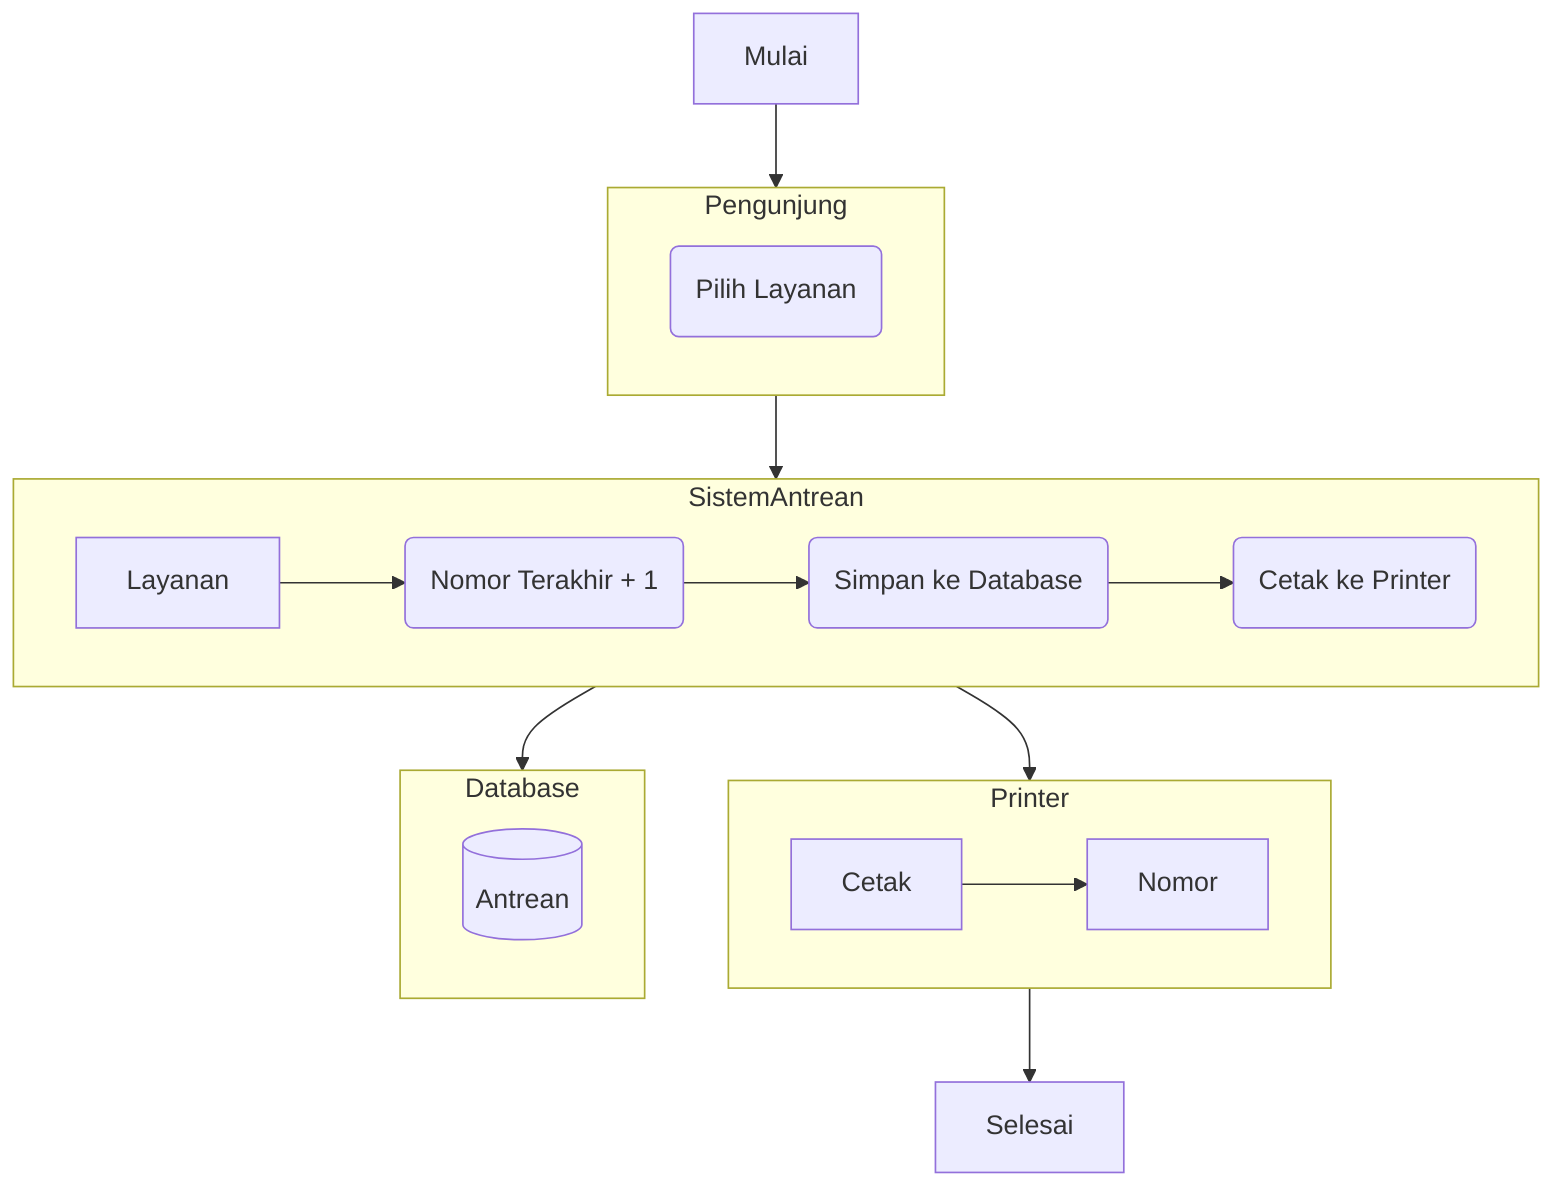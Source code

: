 flowchart TB  
  subgraph Pengunjung
    p1("Pilih Layanan")
  end  
  subgraph SistemAntrean
    Layanan-->s1("Nomor Terakhir + 1")-->s2("Simpan ke Database")-->s3("Cetak ke Printer")
  end
  subgraph Printer
    Cetak-->Nomor
  end
  subgraph Database
    db[(Antrean)]
  end
  Mulai-->Pengunjung
  Pengunjung-->SistemAntrean
  SistemAntrean-->Database
  SistemAntrean-->Printer
  Printer-->Selesai